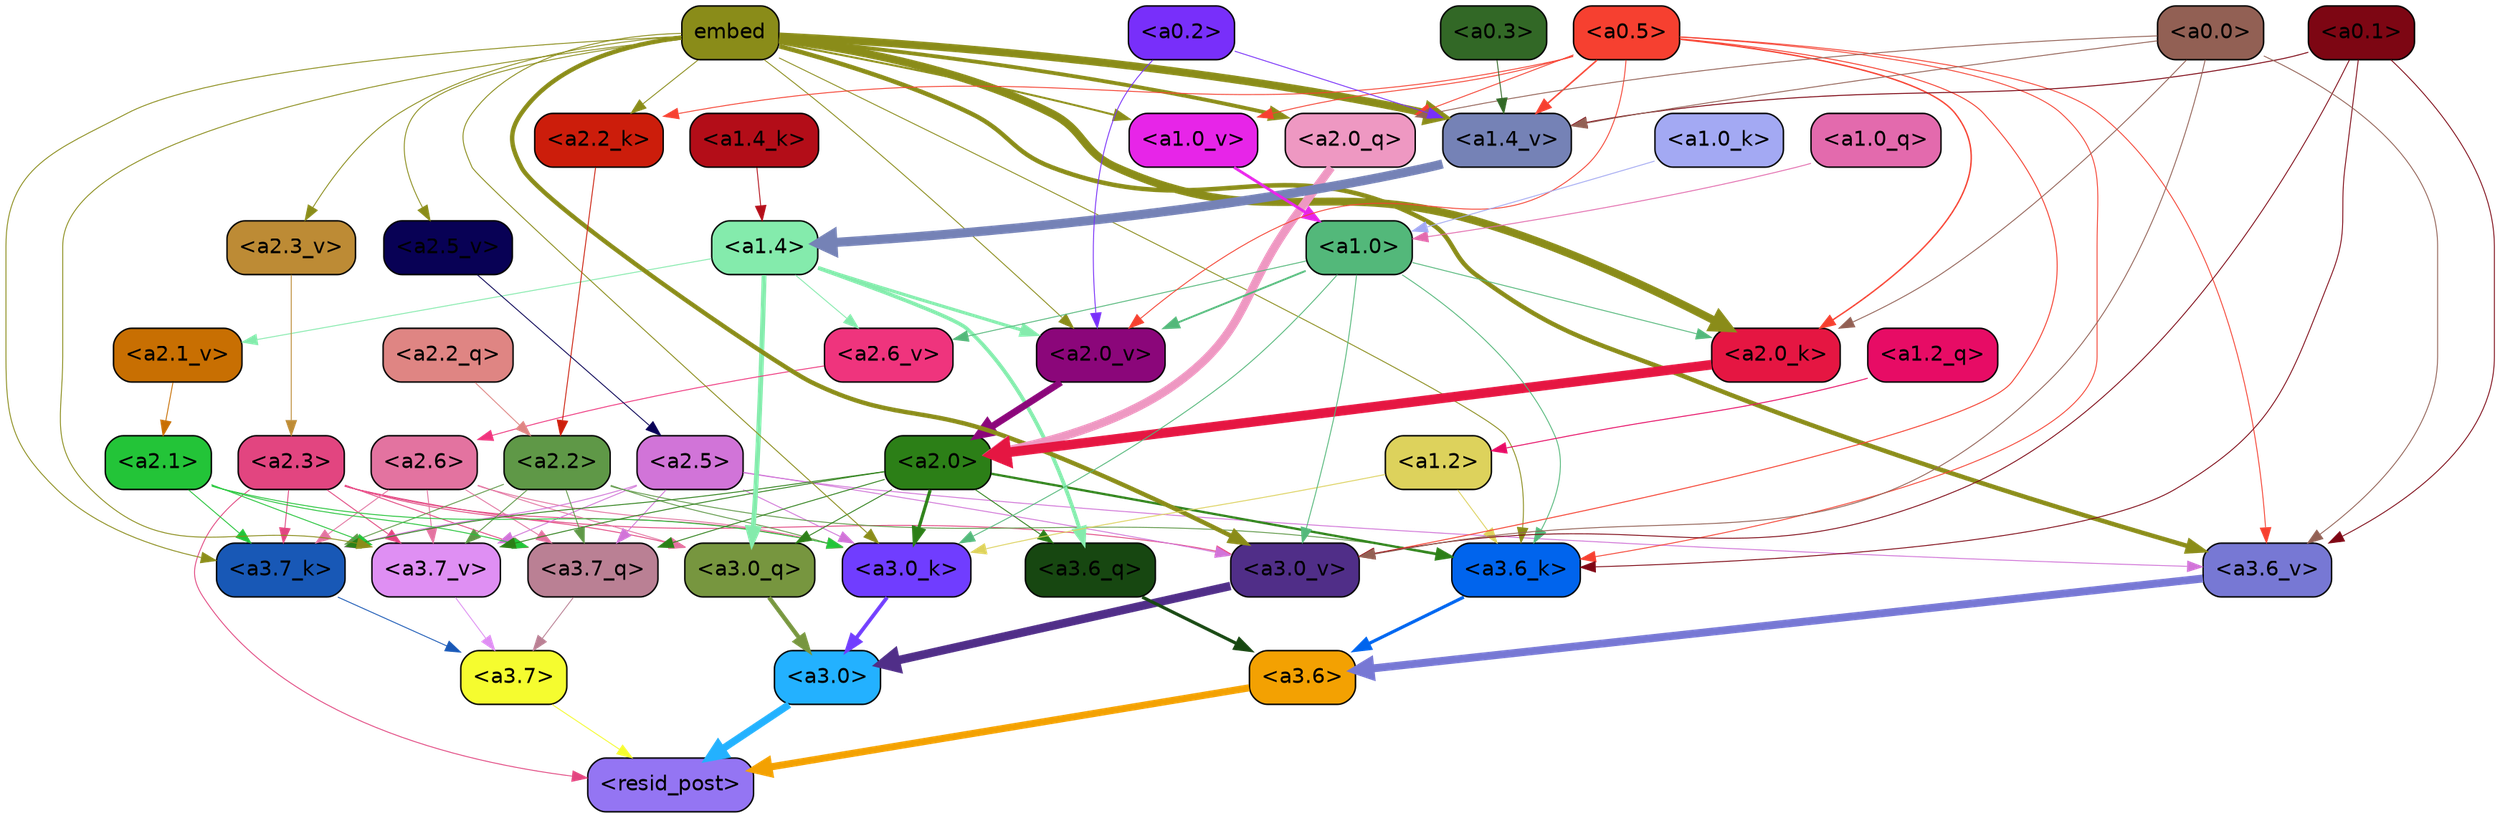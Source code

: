 strict digraph "" {
	graph [bgcolor=transparent,
		layout=dot,
		overlap=false,
		splines=true
	];
	"<a3.7>"	[color=black,
		fillcolor="#f5fc2f",
		fontname=Helvetica,
		shape=box,
		style="filled, rounded"];
	"<resid_post>"	[color=black,
		fillcolor="#9475f3",
		fontname=Helvetica,
		shape=box,
		style="filled, rounded"];
	"<a3.7>" -> "<resid_post>"	[color="#f5fc2f",
		penwidth=0.6];
	"<a3.6>"	[color=black,
		fillcolor="#f3a102",
		fontname=Helvetica,
		shape=box,
		style="filled, rounded"];
	"<a3.6>" -> "<resid_post>"	[color="#f3a102",
		penwidth=4.753257989883423];
	"<a3.0>"	[color=black,
		fillcolor="#23b1ff",
		fontname=Helvetica,
		shape=box,
		style="filled, rounded"];
	"<a3.0>" -> "<resid_post>"	[color="#23b1ff",
		penwidth=4.90053927898407];
	"<a2.3>"	[color=black,
		fillcolor="#e24580",
		fontname=Helvetica,
		shape=box,
		style="filled, rounded"];
	"<a2.3>" -> "<resid_post>"	[color="#e24580",
		penwidth=0.6];
	"<a3.7_q>"	[color=black,
		fillcolor="#ba8094",
		fontname=Helvetica,
		shape=box,
		style="filled, rounded"];
	"<a2.3>" -> "<a3.7_q>"	[color="#e24580",
		penwidth=0.6];
	"<a3.0_q>"	[color=black,
		fillcolor="#77963f",
		fontname=Helvetica,
		shape=box,
		style="filled, rounded"];
	"<a2.3>" -> "<a3.0_q>"	[color="#e24580",
		penwidth=0.6];
	"<a3.7_k>"	[color=black,
		fillcolor="#1858b6",
		fontname=Helvetica,
		shape=box,
		style="filled, rounded"];
	"<a2.3>" -> "<a3.7_k>"	[color="#e24580",
		penwidth=0.6];
	"<a3.0_k>"	[color=black,
		fillcolor="#703dff",
		fontname=Helvetica,
		shape=box,
		style="filled, rounded"];
	"<a2.3>" -> "<a3.0_k>"	[color="#e24580",
		penwidth=0.6];
	"<a3.7_v>"	[color=black,
		fillcolor="#df8ff3",
		fontname=Helvetica,
		shape=box,
		style="filled, rounded"];
	"<a2.3>" -> "<a3.7_v>"	[color="#e24580",
		penwidth=0.6];
	"<a3.0_v>"	[color=black,
		fillcolor="#502e88",
		fontname=Helvetica,
		shape=box,
		style="filled, rounded"];
	"<a2.3>" -> "<a3.0_v>"	[color="#e24580",
		penwidth=0.6];
	"<a3.7_q>" -> "<a3.7>"	[color="#ba8094",
		penwidth=0.6];
	"<a3.6_q>"	[color=black,
		fillcolor="#174711",
		fontname=Helvetica,
		shape=box,
		style="filled, rounded"];
	"<a3.6_q>" -> "<a3.6>"	[color="#174711",
		penwidth=2.160832464694977];
	"<a3.0_q>" -> "<a3.0>"	[color="#77963f",
		penwidth=2.870753765106201];
	"<a3.7_k>" -> "<a3.7>"	[color="#1858b6",
		penwidth=0.6];
	"<a3.6_k>"	[color=black,
		fillcolor="#0064ed",
		fontname=Helvetica,
		shape=box,
		style="filled, rounded"];
	"<a3.6_k>" -> "<a3.6>"	[color="#0064ed",
		penwidth=2.13908451795578];
	"<a3.0_k>" -> "<a3.0>"	[color="#703dff",
		penwidth=2.520303964614868];
	"<a3.7_v>" -> "<a3.7>"	[color="#df8ff3",
		penwidth=0.6];
	"<a3.6_v>"	[color=black,
		fillcolor="#7778d4",
		fontname=Helvetica,
		shape=box,
		style="filled, rounded"];
	"<a3.6_v>" -> "<a3.6>"	[color="#7778d4",
		penwidth=5.297133803367615];
	"<a3.0_v>" -> "<a3.0>"	[color="#502e88",
		penwidth=5.680712580680847];
	"<a2.6>"	[color=black,
		fillcolor="#e373a0",
		fontname=Helvetica,
		shape=box,
		style="filled, rounded"];
	"<a2.6>" -> "<a3.7_q>"	[color="#e373a0",
		penwidth=0.6];
	"<a2.6>" -> "<a3.0_q>"	[color="#e373a0",
		penwidth=0.6];
	"<a2.6>" -> "<a3.7_k>"	[color="#e373a0",
		penwidth=0.6];
	"<a2.6>" -> "<a3.0_k>"	[color="#e373a0",
		penwidth=0.6];
	"<a2.6>" -> "<a3.7_v>"	[color="#e373a0",
		penwidth=0.6];
	"<a2.5>"	[color=black,
		fillcolor="#d174d8",
		fontname=Helvetica,
		shape=box,
		style="filled, rounded"];
	"<a2.5>" -> "<a3.7_q>"	[color="#d174d8",
		penwidth=0.6];
	"<a2.5>" -> "<a3.7_k>"	[color="#d174d8",
		penwidth=0.6];
	"<a2.5>" -> "<a3.0_k>"	[color="#d174d8",
		penwidth=0.6];
	"<a2.5>" -> "<a3.7_v>"	[color="#d174d8",
		penwidth=0.6];
	"<a2.5>" -> "<a3.6_v>"	[color="#d174d8",
		penwidth=0.6];
	"<a2.5>" -> "<a3.0_v>"	[color="#d174d8",
		penwidth=0.6];
	"<a2.2>"	[color=black,
		fillcolor="#5f9847",
		fontname=Helvetica,
		shape=box,
		style="filled, rounded"];
	"<a2.2>" -> "<a3.7_q>"	[color="#5f9847",
		penwidth=0.6];
	"<a2.2>" -> "<a3.7_k>"	[color="#5f9847",
		penwidth=0.6];
	"<a2.2>" -> "<a3.6_k>"	[color="#5f9847",
		penwidth=0.6];
	"<a2.2>" -> "<a3.0_k>"	[color="#5f9847",
		penwidth=0.6];
	"<a2.2>" -> "<a3.7_v>"	[color="#5f9847",
		penwidth=0.6];
	"<a2.1>"	[color=black,
		fillcolor="#23c438",
		fontname=Helvetica,
		shape=box,
		style="filled, rounded"];
	"<a2.1>" -> "<a3.7_q>"	[color="#23c438",
		penwidth=0.6];
	"<a2.1>" -> "<a3.7_k>"	[color="#23c438",
		penwidth=0.6];
	"<a2.1>" -> "<a3.0_k>"	[color="#23c438",
		penwidth=0.6];
	"<a2.1>" -> "<a3.7_v>"	[color="#23c438",
		penwidth=0.6];
	"<a2.0>"	[color=black,
		fillcolor="#2c7f17",
		fontname=Helvetica,
		shape=box,
		style="filled, rounded"];
	"<a2.0>" -> "<a3.7_q>"	[color="#2c7f17",
		penwidth=0.6];
	"<a2.0>" -> "<a3.6_q>"	[color="#2c7f17",
		penwidth=0.6];
	"<a2.0>" -> "<a3.0_q>"	[color="#2c7f17",
		penwidth=0.6];
	"<a2.0>" -> "<a3.7_k>"	[color="#2c7f17",
		penwidth=0.6];
	"<a2.0>" -> "<a3.6_k>"	[color="#2c7f17",
		penwidth=1.5348684191703796];
	"<a2.0>" -> "<a3.0_k>"	[color="#2c7f17",
		penwidth=2.172017753124237];
	"<a2.0>" -> "<a3.7_v>"	[color="#2c7f17",
		penwidth=0.6];
	"<a1.4>"	[color=black,
		fillcolor="#84ebac",
		fontname=Helvetica,
		shape=box,
		style="filled, rounded"];
	"<a1.4>" -> "<a3.6_q>"	[color="#84ebac",
		penwidth=2.532623291015625];
	"<a1.4>" -> "<a3.0_q>"	[color="#84ebac",
		penwidth=3.2595192790031433];
	"<a2.6_v>"	[color=black,
		fillcolor="#ef347d",
		fontname=Helvetica,
		shape=box,
		style="filled, rounded"];
	"<a1.4>" -> "<a2.6_v>"	[color="#84ebac",
		penwidth=0.6];
	"<a2.1_v>"	[color=black,
		fillcolor="#c86f02",
		fontname=Helvetica,
		shape=box,
		style="filled, rounded"];
	"<a1.4>" -> "<a2.1_v>"	[color="#84ebac",
		penwidth=0.6];
	"<a2.0_v>"	[color=black,
		fillcolor="#8b067a",
		fontname=Helvetica,
		shape=box,
		style="filled, rounded"];
	"<a1.4>" -> "<a2.0_v>"	[color="#84ebac",
		penwidth=2.1199009865522385];
	embed	[color=black,
		fillcolor="#8a8c19",
		fontname=Helvetica,
		shape=box,
		style="filled, rounded"];
	embed -> "<a3.7_k>"	[color="#8a8c19",
		penwidth=0.6];
	embed -> "<a3.6_k>"	[color="#8a8c19",
		penwidth=0.6];
	embed -> "<a3.0_k>"	[color="#8a8c19",
		penwidth=0.6117386221885681];
	embed -> "<a3.7_v>"	[color="#8a8c19",
		penwidth=0.6];
	embed -> "<a3.6_v>"	[color="#8a8c19",
		penwidth=3.0186105966567993];
	embed -> "<a3.0_v>"	[color="#8a8c19",
		penwidth=2.969020187854767];
	"<a2.0_q>"	[color=black,
		fillcolor="#ee98c2",
		fontname=Helvetica,
		shape=box,
		style="filled, rounded"];
	embed -> "<a2.0_q>"	[color="#8a8c19",
		penwidth=2.5791755318641663];
	"<a2.2_k>"	[color=black,
		fillcolor="#cc1d0b",
		fontname=Helvetica,
		shape=box,
		style="filled, rounded"];
	embed -> "<a2.2_k>"	[color="#8a8c19",
		penwidth=0.6];
	"<a2.0_k>"	[color=black,
		fillcolor="#e51642",
		fontname=Helvetica,
		shape=box,
		style="filled, rounded"];
	embed -> "<a2.0_k>"	[color="#8a8c19",
		penwidth=5.307481050491333];
	"<a2.5_v>"	[color=black,
		fillcolor="#080155",
		fontname=Helvetica,
		shape=box,
		style="filled, rounded"];
	embed -> "<a2.5_v>"	[color="#8a8c19",
		penwidth=0.6];
	"<a2.3_v>"	[color=black,
		fillcolor="#bd8b35",
		fontname=Helvetica,
		shape=box,
		style="filled, rounded"];
	embed -> "<a2.3_v>"	[color="#8a8c19",
		penwidth=0.6];
	embed -> "<a2.0_v>"	[color="#8a8c19",
		penwidth=0.6];
	"<a1.4_v>"	[color=black,
		fillcolor="#7582b6",
		fontname=Helvetica,
		shape=box,
		style="filled, rounded"];
	embed -> "<a1.4_v>"	[color="#8a8c19",
		penwidth=5.2540810108184814];
	"<a1.0_v>"	[color=black,
		fillcolor="#e725e8",
		fontname=Helvetica,
		shape=box,
		style="filled, rounded"];
	embed -> "<a1.0_v>"	[color="#8a8c19",
		penwidth=1.3048751950263977];
	"<a1.2>"	[color=black,
		fillcolor="#ddd25c",
		fontname=Helvetica,
		shape=box,
		style="filled, rounded"];
	"<a1.2>" -> "<a3.6_k>"	[color="#ddd25c",
		penwidth=0.6];
	"<a1.2>" -> "<a3.0_k>"	[color="#ddd25c",
		penwidth=0.6];
	"<a1.0>"	[color=black,
		fillcolor="#53b87a",
		fontname=Helvetica,
		shape=box,
		style="filled, rounded"];
	"<a1.0>" -> "<a3.6_k>"	[color="#53b87a",
		penwidth=0.6];
	"<a1.0>" -> "<a3.0_k>"	[color="#53b87a",
		penwidth=0.6];
	"<a1.0>" -> "<a3.0_v>"	[color="#53b87a",
		penwidth=0.6];
	"<a1.0>" -> "<a2.0_k>"	[color="#53b87a",
		penwidth=0.6];
	"<a1.0>" -> "<a2.6_v>"	[color="#53b87a",
		penwidth=0.6];
	"<a1.0>" -> "<a2.0_v>"	[color="#53b87a",
		penwidth=1.237271785736084];
	"<a0.5>"	[color=black,
		fillcolor="#f64030",
		fontname=Helvetica,
		shape=box,
		style="filled, rounded"];
	"<a0.5>" -> "<a3.6_k>"	[color="#f64030",
		penwidth=0.6];
	"<a0.5>" -> "<a3.6_v>"	[color="#f64030",
		penwidth=0.6];
	"<a0.5>" -> "<a3.0_v>"	[color="#f64030",
		penwidth=0.6409564018249512];
	"<a0.5>" -> "<a2.0_q>"	[color="#f64030",
		penwidth=0.6];
	"<a0.5>" -> "<a2.2_k>"	[color="#f64030",
		penwidth=0.6];
	"<a0.5>" -> "<a2.0_k>"	[color="#f64030",
		penwidth=0.9355769157409668];
	"<a0.5>" -> "<a2.0_v>"	[color="#f64030",
		penwidth=0.6];
	"<a0.5>" -> "<a1.4_v>"	[color="#f64030",
		penwidth=1.016412615776062];
	"<a0.5>" -> "<a1.0_v>"	[color="#f64030",
		penwidth=0.6];
	"<a0.1>"	[color=black,
		fillcolor="#7d0613",
		fontname=Helvetica,
		shape=box,
		style="filled, rounded"];
	"<a0.1>" -> "<a3.6_k>"	[color="#7d0613",
		penwidth=0.6];
	"<a0.1>" -> "<a3.6_v>"	[color="#7d0613",
		penwidth=0.6];
	"<a0.1>" -> "<a3.0_v>"	[color="#7d0613",
		penwidth=0.6];
	"<a0.1>" -> "<a1.4_v>"	[color="#7d0613",
		penwidth=0.6440334320068359];
	"<a0.0>"	[color=black,
		fillcolor="#926054",
		fontname=Helvetica,
		shape=box,
		style="filled, rounded"];
	"<a0.0>" -> "<a3.6_v>"	[color="#926054",
		penwidth=0.6];
	"<a0.0>" -> "<a3.0_v>"	[color="#926054",
		penwidth=0.6];
	"<a0.0>" -> "<a2.0_q>"	[color="#926054",
		penwidth=0.6];
	"<a0.0>" -> "<a2.0_k>"	[color="#926054",
		penwidth=0.6];
	"<a0.0>" -> "<a1.4_v>"	[color="#926054",
		penwidth=0.6];
	"<a2.2_q>"	[color=black,
		fillcolor="#df8583",
		fontname=Helvetica,
		shape=box,
		style="filled, rounded"];
	"<a2.2_q>" -> "<a2.2>"	[color="#df8583",
		penwidth=0.6];
	"<a2.0_q>" -> "<a2.0>"	[color="#ee98c2",
		penwidth=5.682948350906372];
	"<a2.2_k>" -> "<a2.2>"	[color="#cc1d0b",
		penwidth=0.6];
	"<a2.0_k>" -> "<a2.0>"	[color="#e51642",
		penwidth=6.450693130493164];
	"<a2.6_v>" -> "<a2.6>"	[color="#ef347d",
		penwidth=0.6];
	"<a2.5_v>" -> "<a2.5>"	[color="#080155",
		penwidth=0.6];
	"<a2.3_v>" -> "<a2.3>"	[color="#bd8b35",
		penwidth=0.6];
	"<a2.1_v>" -> "<a2.1>"	[color="#c86f02",
		penwidth=0.6];
	"<a2.0_v>" -> "<a2.0>"	[color="#8b067a",
		penwidth=4.592647075653076];
	"<a0.2>"	[color=black,
		fillcolor="#782ffa",
		fontname=Helvetica,
		shape=box,
		style="filled, rounded"];
	"<a0.2>" -> "<a2.0_v>"	[color="#782ffa",
		penwidth=0.6];
	"<a0.2>" -> "<a1.4_v>"	[color="#782ffa",
		penwidth=0.6];
	"<a1.2_q>"	[color=black,
		fillcolor="#e70c65",
		fontname=Helvetica,
		shape=box,
		style="filled, rounded"];
	"<a1.2_q>" -> "<a1.2>"	[color="#e70c65",
		penwidth=0.6323684453964233];
	"<a1.0_q>"	[color=black,
		fillcolor="#e36aad",
		fontname=Helvetica,
		shape=box,
		style="filled, rounded"];
	"<a1.0_q>" -> "<a1.0>"	[color="#e36aad",
		penwidth=0.6];
	"<a1.4_k>"	[color=black,
		fillcolor="#b30d18",
		fontname=Helvetica,
		shape=box,
		style="filled, rounded"];
	"<a1.4_k>" -> "<a1.4>"	[color="#b30d18",
		penwidth=0.6];
	"<a1.0_k>"	[color=black,
		fillcolor="#a3a9f3",
		fontname=Helvetica,
		shape=box,
		style="filled, rounded"];
	"<a1.0_k>" -> "<a1.0>"	[color="#a3a9f3",
		penwidth=0.6];
	"<a1.4_v>" -> "<a1.4>"	[color="#7582b6",
		penwidth=6.149721145629883];
	"<a1.0_v>" -> "<a1.0>"	[color="#e725e8",
		penwidth=1.874430701136589];
	"<a0.3>"	[color=black,
		fillcolor="#326826",
		fontname=Helvetica,
		shape=box,
		style="filled, rounded"];
	"<a0.3>" -> "<a1.4_v>"	[color="#326826",
		penwidth=0.6];
}
